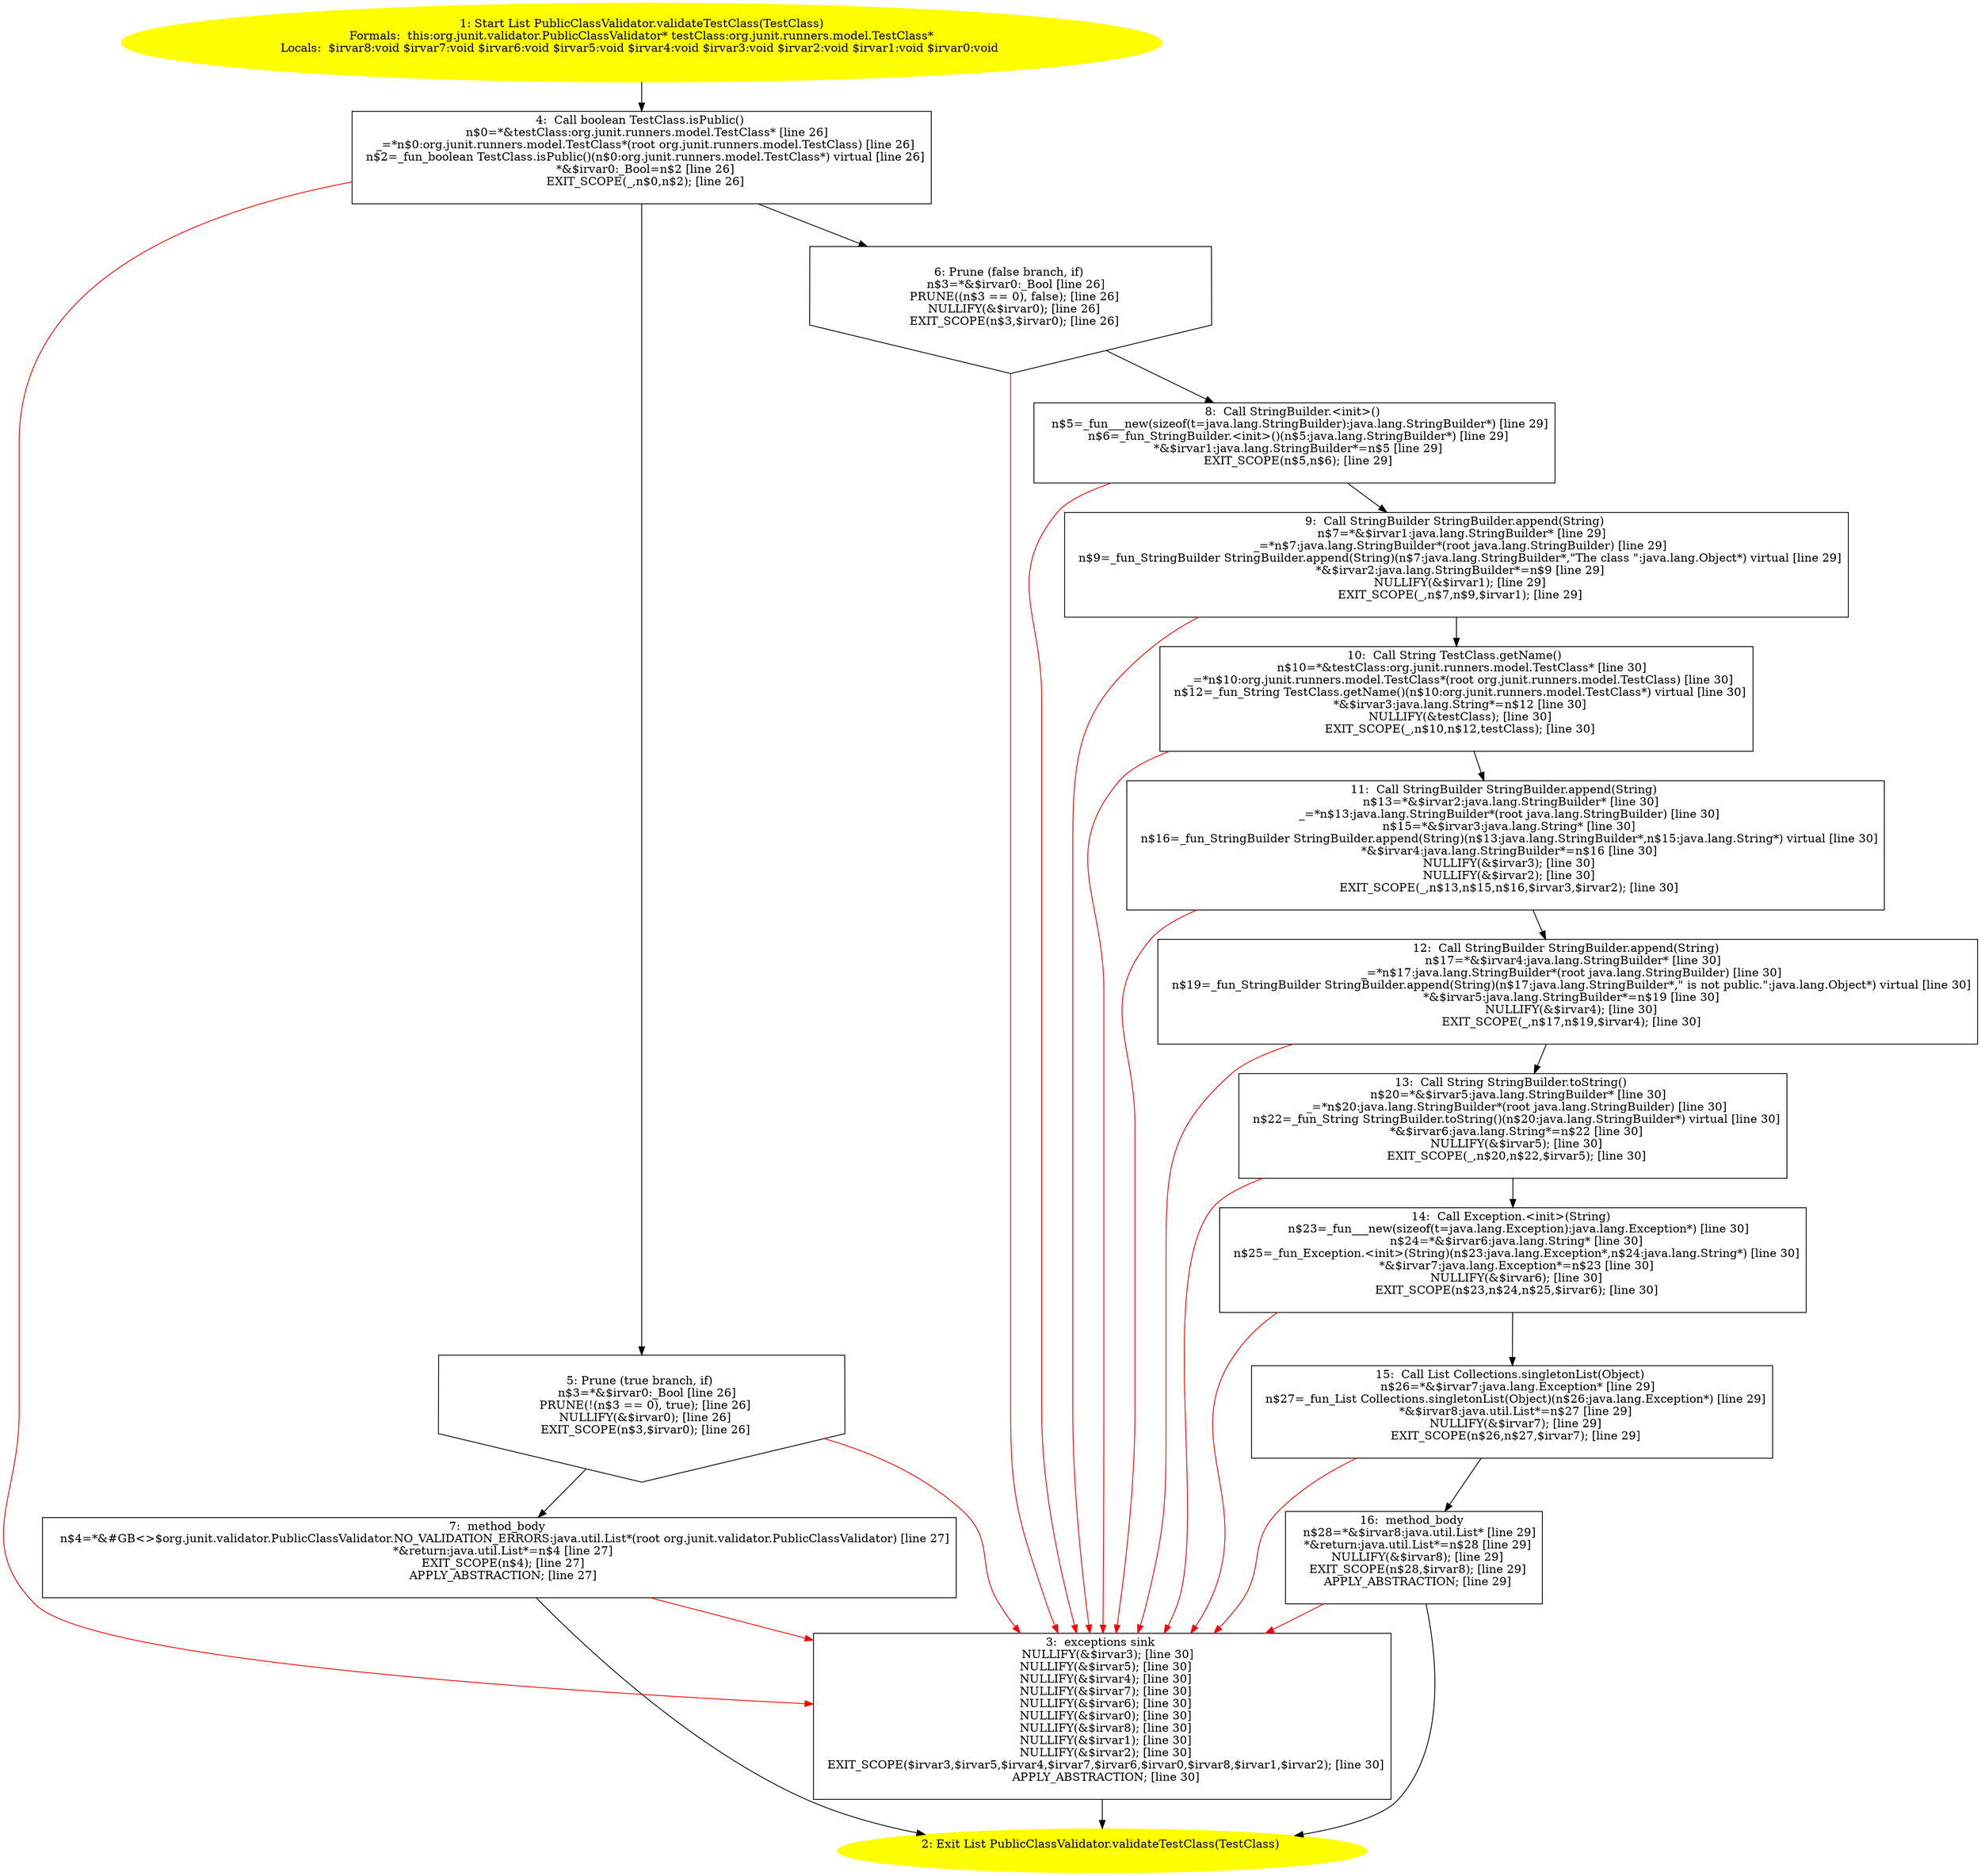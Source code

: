 /* @generated */
digraph cfg {
"org.junit.validator.PublicClassValidator.validateTestClass(org.junit.runners.model.TestClass):java.u.b02549a7bb6341a235bd526efb3ea33b_1" [label="1: Start List PublicClassValidator.validateTestClass(TestClass)\nFormals:  this:org.junit.validator.PublicClassValidator* testClass:org.junit.runners.model.TestClass*\nLocals:  $irvar8:void $irvar7:void $irvar6:void $irvar5:void $irvar4:void $irvar3:void $irvar2:void $irvar1:void $irvar0:void \n  " color=yellow style=filled]
	

	 "org.junit.validator.PublicClassValidator.validateTestClass(org.junit.runners.model.TestClass):java.u.b02549a7bb6341a235bd526efb3ea33b_1" -> "org.junit.validator.PublicClassValidator.validateTestClass(org.junit.runners.model.TestClass):java.u.b02549a7bb6341a235bd526efb3ea33b_4" ;
"org.junit.validator.PublicClassValidator.validateTestClass(org.junit.runners.model.TestClass):java.u.b02549a7bb6341a235bd526efb3ea33b_2" [label="2: Exit List PublicClassValidator.validateTestClass(TestClass) \n  " color=yellow style=filled]
	

"org.junit.validator.PublicClassValidator.validateTestClass(org.junit.runners.model.TestClass):java.u.b02549a7bb6341a235bd526efb3ea33b_3" [label="3:  exceptions sink \n   NULLIFY(&$irvar3); [line 30]\n  NULLIFY(&$irvar5); [line 30]\n  NULLIFY(&$irvar4); [line 30]\n  NULLIFY(&$irvar7); [line 30]\n  NULLIFY(&$irvar6); [line 30]\n  NULLIFY(&$irvar0); [line 30]\n  NULLIFY(&$irvar8); [line 30]\n  NULLIFY(&$irvar1); [line 30]\n  NULLIFY(&$irvar2); [line 30]\n  EXIT_SCOPE($irvar3,$irvar5,$irvar4,$irvar7,$irvar6,$irvar0,$irvar8,$irvar1,$irvar2); [line 30]\n  APPLY_ABSTRACTION; [line 30]\n " shape="box"]
	

	 "org.junit.validator.PublicClassValidator.validateTestClass(org.junit.runners.model.TestClass):java.u.b02549a7bb6341a235bd526efb3ea33b_3" -> "org.junit.validator.PublicClassValidator.validateTestClass(org.junit.runners.model.TestClass):java.u.b02549a7bb6341a235bd526efb3ea33b_2" ;
"org.junit.validator.PublicClassValidator.validateTestClass(org.junit.runners.model.TestClass):java.u.b02549a7bb6341a235bd526efb3ea33b_4" [label="4:  Call boolean TestClass.isPublic() \n   n$0=*&testClass:org.junit.runners.model.TestClass* [line 26]\n  _=*n$0:org.junit.runners.model.TestClass*(root org.junit.runners.model.TestClass) [line 26]\n  n$2=_fun_boolean TestClass.isPublic()(n$0:org.junit.runners.model.TestClass*) virtual [line 26]\n  *&$irvar0:_Bool=n$2 [line 26]\n  EXIT_SCOPE(_,n$0,n$2); [line 26]\n " shape="box"]
	

	 "org.junit.validator.PublicClassValidator.validateTestClass(org.junit.runners.model.TestClass):java.u.b02549a7bb6341a235bd526efb3ea33b_4" -> "org.junit.validator.PublicClassValidator.validateTestClass(org.junit.runners.model.TestClass):java.u.b02549a7bb6341a235bd526efb3ea33b_5" ;
	 "org.junit.validator.PublicClassValidator.validateTestClass(org.junit.runners.model.TestClass):java.u.b02549a7bb6341a235bd526efb3ea33b_4" -> "org.junit.validator.PublicClassValidator.validateTestClass(org.junit.runners.model.TestClass):java.u.b02549a7bb6341a235bd526efb3ea33b_6" ;
	 "org.junit.validator.PublicClassValidator.validateTestClass(org.junit.runners.model.TestClass):java.u.b02549a7bb6341a235bd526efb3ea33b_4" -> "org.junit.validator.PublicClassValidator.validateTestClass(org.junit.runners.model.TestClass):java.u.b02549a7bb6341a235bd526efb3ea33b_3" [color="red" ];
"org.junit.validator.PublicClassValidator.validateTestClass(org.junit.runners.model.TestClass):java.u.b02549a7bb6341a235bd526efb3ea33b_5" [label="5: Prune (true branch, if) \n   n$3=*&$irvar0:_Bool [line 26]\n  PRUNE(!(n$3 == 0), true); [line 26]\n  NULLIFY(&$irvar0); [line 26]\n  EXIT_SCOPE(n$3,$irvar0); [line 26]\n " shape="invhouse"]
	

	 "org.junit.validator.PublicClassValidator.validateTestClass(org.junit.runners.model.TestClass):java.u.b02549a7bb6341a235bd526efb3ea33b_5" -> "org.junit.validator.PublicClassValidator.validateTestClass(org.junit.runners.model.TestClass):java.u.b02549a7bb6341a235bd526efb3ea33b_7" ;
	 "org.junit.validator.PublicClassValidator.validateTestClass(org.junit.runners.model.TestClass):java.u.b02549a7bb6341a235bd526efb3ea33b_5" -> "org.junit.validator.PublicClassValidator.validateTestClass(org.junit.runners.model.TestClass):java.u.b02549a7bb6341a235bd526efb3ea33b_3" [color="red" ];
"org.junit.validator.PublicClassValidator.validateTestClass(org.junit.runners.model.TestClass):java.u.b02549a7bb6341a235bd526efb3ea33b_6" [label="6: Prune (false branch, if) \n   n$3=*&$irvar0:_Bool [line 26]\n  PRUNE((n$3 == 0), false); [line 26]\n  NULLIFY(&$irvar0); [line 26]\n  EXIT_SCOPE(n$3,$irvar0); [line 26]\n " shape="invhouse"]
	

	 "org.junit.validator.PublicClassValidator.validateTestClass(org.junit.runners.model.TestClass):java.u.b02549a7bb6341a235bd526efb3ea33b_6" -> "org.junit.validator.PublicClassValidator.validateTestClass(org.junit.runners.model.TestClass):java.u.b02549a7bb6341a235bd526efb3ea33b_8" ;
	 "org.junit.validator.PublicClassValidator.validateTestClass(org.junit.runners.model.TestClass):java.u.b02549a7bb6341a235bd526efb3ea33b_6" -> "org.junit.validator.PublicClassValidator.validateTestClass(org.junit.runners.model.TestClass):java.u.b02549a7bb6341a235bd526efb3ea33b_3" [color="red" ];
"org.junit.validator.PublicClassValidator.validateTestClass(org.junit.runners.model.TestClass):java.u.b02549a7bb6341a235bd526efb3ea33b_7" [label="7:  method_body \n   n$4=*&#GB<>$org.junit.validator.PublicClassValidator.NO_VALIDATION_ERRORS:java.util.List*(root org.junit.validator.PublicClassValidator) [line 27]\n  *&return:java.util.List*=n$4 [line 27]\n  EXIT_SCOPE(n$4); [line 27]\n  APPLY_ABSTRACTION; [line 27]\n " shape="box"]
	

	 "org.junit.validator.PublicClassValidator.validateTestClass(org.junit.runners.model.TestClass):java.u.b02549a7bb6341a235bd526efb3ea33b_7" -> "org.junit.validator.PublicClassValidator.validateTestClass(org.junit.runners.model.TestClass):java.u.b02549a7bb6341a235bd526efb3ea33b_2" ;
	 "org.junit.validator.PublicClassValidator.validateTestClass(org.junit.runners.model.TestClass):java.u.b02549a7bb6341a235bd526efb3ea33b_7" -> "org.junit.validator.PublicClassValidator.validateTestClass(org.junit.runners.model.TestClass):java.u.b02549a7bb6341a235bd526efb3ea33b_3" [color="red" ];
"org.junit.validator.PublicClassValidator.validateTestClass(org.junit.runners.model.TestClass):java.u.b02549a7bb6341a235bd526efb3ea33b_8" [label="8:  Call StringBuilder.<init>() \n   n$5=_fun___new(sizeof(t=java.lang.StringBuilder):java.lang.StringBuilder*) [line 29]\n  n$6=_fun_StringBuilder.<init>()(n$5:java.lang.StringBuilder*) [line 29]\n  *&$irvar1:java.lang.StringBuilder*=n$5 [line 29]\n  EXIT_SCOPE(n$5,n$6); [line 29]\n " shape="box"]
	

	 "org.junit.validator.PublicClassValidator.validateTestClass(org.junit.runners.model.TestClass):java.u.b02549a7bb6341a235bd526efb3ea33b_8" -> "org.junit.validator.PublicClassValidator.validateTestClass(org.junit.runners.model.TestClass):java.u.b02549a7bb6341a235bd526efb3ea33b_9" ;
	 "org.junit.validator.PublicClassValidator.validateTestClass(org.junit.runners.model.TestClass):java.u.b02549a7bb6341a235bd526efb3ea33b_8" -> "org.junit.validator.PublicClassValidator.validateTestClass(org.junit.runners.model.TestClass):java.u.b02549a7bb6341a235bd526efb3ea33b_3" [color="red" ];
"org.junit.validator.PublicClassValidator.validateTestClass(org.junit.runners.model.TestClass):java.u.b02549a7bb6341a235bd526efb3ea33b_9" [label="9:  Call StringBuilder StringBuilder.append(String) \n   n$7=*&$irvar1:java.lang.StringBuilder* [line 29]\n  _=*n$7:java.lang.StringBuilder*(root java.lang.StringBuilder) [line 29]\n  n$9=_fun_StringBuilder StringBuilder.append(String)(n$7:java.lang.StringBuilder*,\"The class \":java.lang.Object*) virtual [line 29]\n  *&$irvar2:java.lang.StringBuilder*=n$9 [line 29]\n  NULLIFY(&$irvar1); [line 29]\n  EXIT_SCOPE(_,n$7,n$9,$irvar1); [line 29]\n " shape="box"]
	

	 "org.junit.validator.PublicClassValidator.validateTestClass(org.junit.runners.model.TestClass):java.u.b02549a7bb6341a235bd526efb3ea33b_9" -> "org.junit.validator.PublicClassValidator.validateTestClass(org.junit.runners.model.TestClass):java.u.b02549a7bb6341a235bd526efb3ea33b_10" ;
	 "org.junit.validator.PublicClassValidator.validateTestClass(org.junit.runners.model.TestClass):java.u.b02549a7bb6341a235bd526efb3ea33b_9" -> "org.junit.validator.PublicClassValidator.validateTestClass(org.junit.runners.model.TestClass):java.u.b02549a7bb6341a235bd526efb3ea33b_3" [color="red" ];
"org.junit.validator.PublicClassValidator.validateTestClass(org.junit.runners.model.TestClass):java.u.b02549a7bb6341a235bd526efb3ea33b_10" [label="10:  Call String TestClass.getName() \n   n$10=*&testClass:org.junit.runners.model.TestClass* [line 30]\n  _=*n$10:org.junit.runners.model.TestClass*(root org.junit.runners.model.TestClass) [line 30]\n  n$12=_fun_String TestClass.getName()(n$10:org.junit.runners.model.TestClass*) virtual [line 30]\n  *&$irvar3:java.lang.String*=n$12 [line 30]\n  NULLIFY(&testClass); [line 30]\n  EXIT_SCOPE(_,n$10,n$12,testClass); [line 30]\n " shape="box"]
	

	 "org.junit.validator.PublicClassValidator.validateTestClass(org.junit.runners.model.TestClass):java.u.b02549a7bb6341a235bd526efb3ea33b_10" -> "org.junit.validator.PublicClassValidator.validateTestClass(org.junit.runners.model.TestClass):java.u.b02549a7bb6341a235bd526efb3ea33b_11" ;
	 "org.junit.validator.PublicClassValidator.validateTestClass(org.junit.runners.model.TestClass):java.u.b02549a7bb6341a235bd526efb3ea33b_10" -> "org.junit.validator.PublicClassValidator.validateTestClass(org.junit.runners.model.TestClass):java.u.b02549a7bb6341a235bd526efb3ea33b_3" [color="red" ];
"org.junit.validator.PublicClassValidator.validateTestClass(org.junit.runners.model.TestClass):java.u.b02549a7bb6341a235bd526efb3ea33b_11" [label="11:  Call StringBuilder StringBuilder.append(String) \n   n$13=*&$irvar2:java.lang.StringBuilder* [line 30]\n  _=*n$13:java.lang.StringBuilder*(root java.lang.StringBuilder) [line 30]\n  n$15=*&$irvar3:java.lang.String* [line 30]\n  n$16=_fun_StringBuilder StringBuilder.append(String)(n$13:java.lang.StringBuilder*,n$15:java.lang.String*) virtual [line 30]\n  *&$irvar4:java.lang.StringBuilder*=n$16 [line 30]\n  NULLIFY(&$irvar3); [line 30]\n  NULLIFY(&$irvar2); [line 30]\n  EXIT_SCOPE(_,n$13,n$15,n$16,$irvar3,$irvar2); [line 30]\n " shape="box"]
	

	 "org.junit.validator.PublicClassValidator.validateTestClass(org.junit.runners.model.TestClass):java.u.b02549a7bb6341a235bd526efb3ea33b_11" -> "org.junit.validator.PublicClassValidator.validateTestClass(org.junit.runners.model.TestClass):java.u.b02549a7bb6341a235bd526efb3ea33b_12" ;
	 "org.junit.validator.PublicClassValidator.validateTestClass(org.junit.runners.model.TestClass):java.u.b02549a7bb6341a235bd526efb3ea33b_11" -> "org.junit.validator.PublicClassValidator.validateTestClass(org.junit.runners.model.TestClass):java.u.b02549a7bb6341a235bd526efb3ea33b_3" [color="red" ];
"org.junit.validator.PublicClassValidator.validateTestClass(org.junit.runners.model.TestClass):java.u.b02549a7bb6341a235bd526efb3ea33b_12" [label="12:  Call StringBuilder StringBuilder.append(String) \n   n$17=*&$irvar4:java.lang.StringBuilder* [line 30]\n  _=*n$17:java.lang.StringBuilder*(root java.lang.StringBuilder) [line 30]\n  n$19=_fun_StringBuilder StringBuilder.append(String)(n$17:java.lang.StringBuilder*,\" is not public.\":java.lang.Object*) virtual [line 30]\n  *&$irvar5:java.lang.StringBuilder*=n$19 [line 30]\n  NULLIFY(&$irvar4); [line 30]\n  EXIT_SCOPE(_,n$17,n$19,$irvar4); [line 30]\n " shape="box"]
	

	 "org.junit.validator.PublicClassValidator.validateTestClass(org.junit.runners.model.TestClass):java.u.b02549a7bb6341a235bd526efb3ea33b_12" -> "org.junit.validator.PublicClassValidator.validateTestClass(org.junit.runners.model.TestClass):java.u.b02549a7bb6341a235bd526efb3ea33b_13" ;
	 "org.junit.validator.PublicClassValidator.validateTestClass(org.junit.runners.model.TestClass):java.u.b02549a7bb6341a235bd526efb3ea33b_12" -> "org.junit.validator.PublicClassValidator.validateTestClass(org.junit.runners.model.TestClass):java.u.b02549a7bb6341a235bd526efb3ea33b_3" [color="red" ];
"org.junit.validator.PublicClassValidator.validateTestClass(org.junit.runners.model.TestClass):java.u.b02549a7bb6341a235bd526efb3ea33b_13" [label="13:  Call String StringBuilder.toString() \n   n$20=*&$irvar5:java.lang.StringBuilder* [line 30]\n  _=*n$20:java.lang.StringBuilder*(root java.lang.StringBuilder) [line 30]\n  n$22=_fun_String StringBuilder.toString()(n$20:java.lang.StringBuilder*) virtual [line 30]\n  *&$irvar6:java.lang.String*=n$22 [line 30]\n  NULLIFY(&$irvar5); [line 30]\n  EXIT_SCOPE(_,n$20,n$22,$irvar5); [line 30]\n " shape="box"]
	

	 "org.junit.validator.PublicClassValidator.validateTestClass(org.junit.runners.model.TestClass):java.u.b02549a7bb6341a235bd526efb3ea33b_13" -> "org.junit.validator.PublicClassValidator.validateTestClass(org.junit.runners.model.TestClass):java.u.b02549a7bb6341a235bd526efb3ea33b_14" ;
	 "org.junit.validator.PublicClassValidator.validateTestClass(org.junit.runners.model.TestClass):java.u.b02549a7bb6341a235bd526efb3ea33b_13" -> "org.junit.validator.PublicClassValidator.validateTestClass(org.junit.runners.model.TestClass):java.u.b02549a7bb6341a235bd526efb3ea33b_3" [color="red" ];
"org.junit.validator.PublicClassValidator.validateTestClass(org.junit.runners.model.TestClass):java.u.b02549a7bb6341a235bd526efb3ea33b_14" [label="14:  Call Exception.<init>(String) \n   n$23=_fun___new(sizeof(t=java.lang.Exception):java.lang.Exception*) [line 30]\n  n$24=*&$irvar6:java.lang.String* [line 30]\n  n$25=_fun_Exception.<init>(String)(n$23:java.lang.Exception*,n$24:java.lang.String*) [line 30]\n  *&$irvar7:java.lang.Exception*=n$23 [line 30]\n  NULLIFY(&$irvar6); [line 30]\n  EXIT_SCOPE(n$23,n$24,n$25,$irvar6); [line 30]\n " shape="box"]
	

	 "org.junit.validator.PublicClassValidator.validateTestClass(org.junit.runners.model.TestClass):java.u.b02549a7bb6341a235bd526efb3ea33b_14" -> "org.junit.validator.PublicClassValidator.validateTestClass(org.junit.runners.model.TestClass):java.u.b02549a7bb6341a235bd526efb3ea33b_15" ;
	 "org.junit.validator.PublicClassValidator.validateTestClass(org.junit.runners.model.TestClass):java.u.b02549a7bb6341a235bd526efb3ea33b_14" -> "org.junit.validator.PublicClassValidator.validateTestClass(org.junit.runners.model.TestClass):java.u.b02549a7bb6341a235bd526efb3ea33b_3" [color="red" ];
"org.junit.validator.PublicClassValidator.validateTestClass(org.junit.runners.model.TestClass):java.u.b02549a7bb6341a235bd526efb3ea33b_15" [label="15:  Call List Collections.singletonList(Object) \n   n$26=*&$irvar7:java.lang.Exception* [line 29]\n  n$27=_fun_List Collections.singletonList(Object)(n$26:java.lang.Exception*) [line 29]\n  *&$irvar8:java.util.List*=n$27 [line 29]\n  NULLIFY(&$irvar7); [line 29]\n  EXIT_SCOPE(n$26,n$27,$irvar7); [line 29]\n " shape="box"]
	

	 "org.junit.validator.PublicClassValidator.validateTestClass(org.junit.runners.model.TestClass):java.u.b02549a7bb6341a235bd526efb3ea33b_15" -> "org.junit.validator.PublicClassValidator.validateTestClass(org.junit.runners.model.TestClass):java.u.b02549a7bb6341a235bd526efb3ea33b_16" ;
	 "org.junit.validator.PublicClassValidator.validateTestClass(org.junit.runners.model.TestClass):java.u.b02549a7bb6341a235bd526efb3ea33b_15" -> "org.junit.validator.PublicClassValidator.validateTestClass(org.junit.runners.model.TestClass):java.u.b02549a7bb6341a235bd526efb3ea33b_3" [color="red" ];
"org.junit.validator.PublicClassValidator.validateTestClass(org.junit.runners.model.TestClass):java.u.b02549a7bb6341a235bd526efb3ea33b_16" [label="16:  method_body \n   n$28=*&$irvar8:java.util.List* [line 29]\n  *&return:java.util.List*=n$28 [line 29]\n  NULLIFY(&$irvar8); [line 29]\n  EXIT_SCOPE(n$28,$irvar8); [line 29]\n  APPLY_ABSTRACTION; [line 29]\n " shape="box"]
	

	 "org.junit.validator.PublicClassValidator.validateTestClass(org.junit.runners.model.TestClass):java.u.b02549a7bb6341a235bd526efb3ea33b_16" -> "org.junit.validator.PublicClassValidator.validateTestClass(org.junit.runners.model.TestClass):java.u.b02549a7bb6341a235bd526efb3ea33b_2" ;
	 "org.junit.validator.PublicClassValidator.validateTestClass(org.junit.runners.model.TestClass):java.u.b02549a7bb6341a235bd526efb3ea33b_16" -> "org.junit.validator.PublicClassValidator.validateTestClass(org.junit.runners.model.TestClass):java.u.b02549a7bb6341a235bd526efb3ea33b_3" [color="red" ];
}
